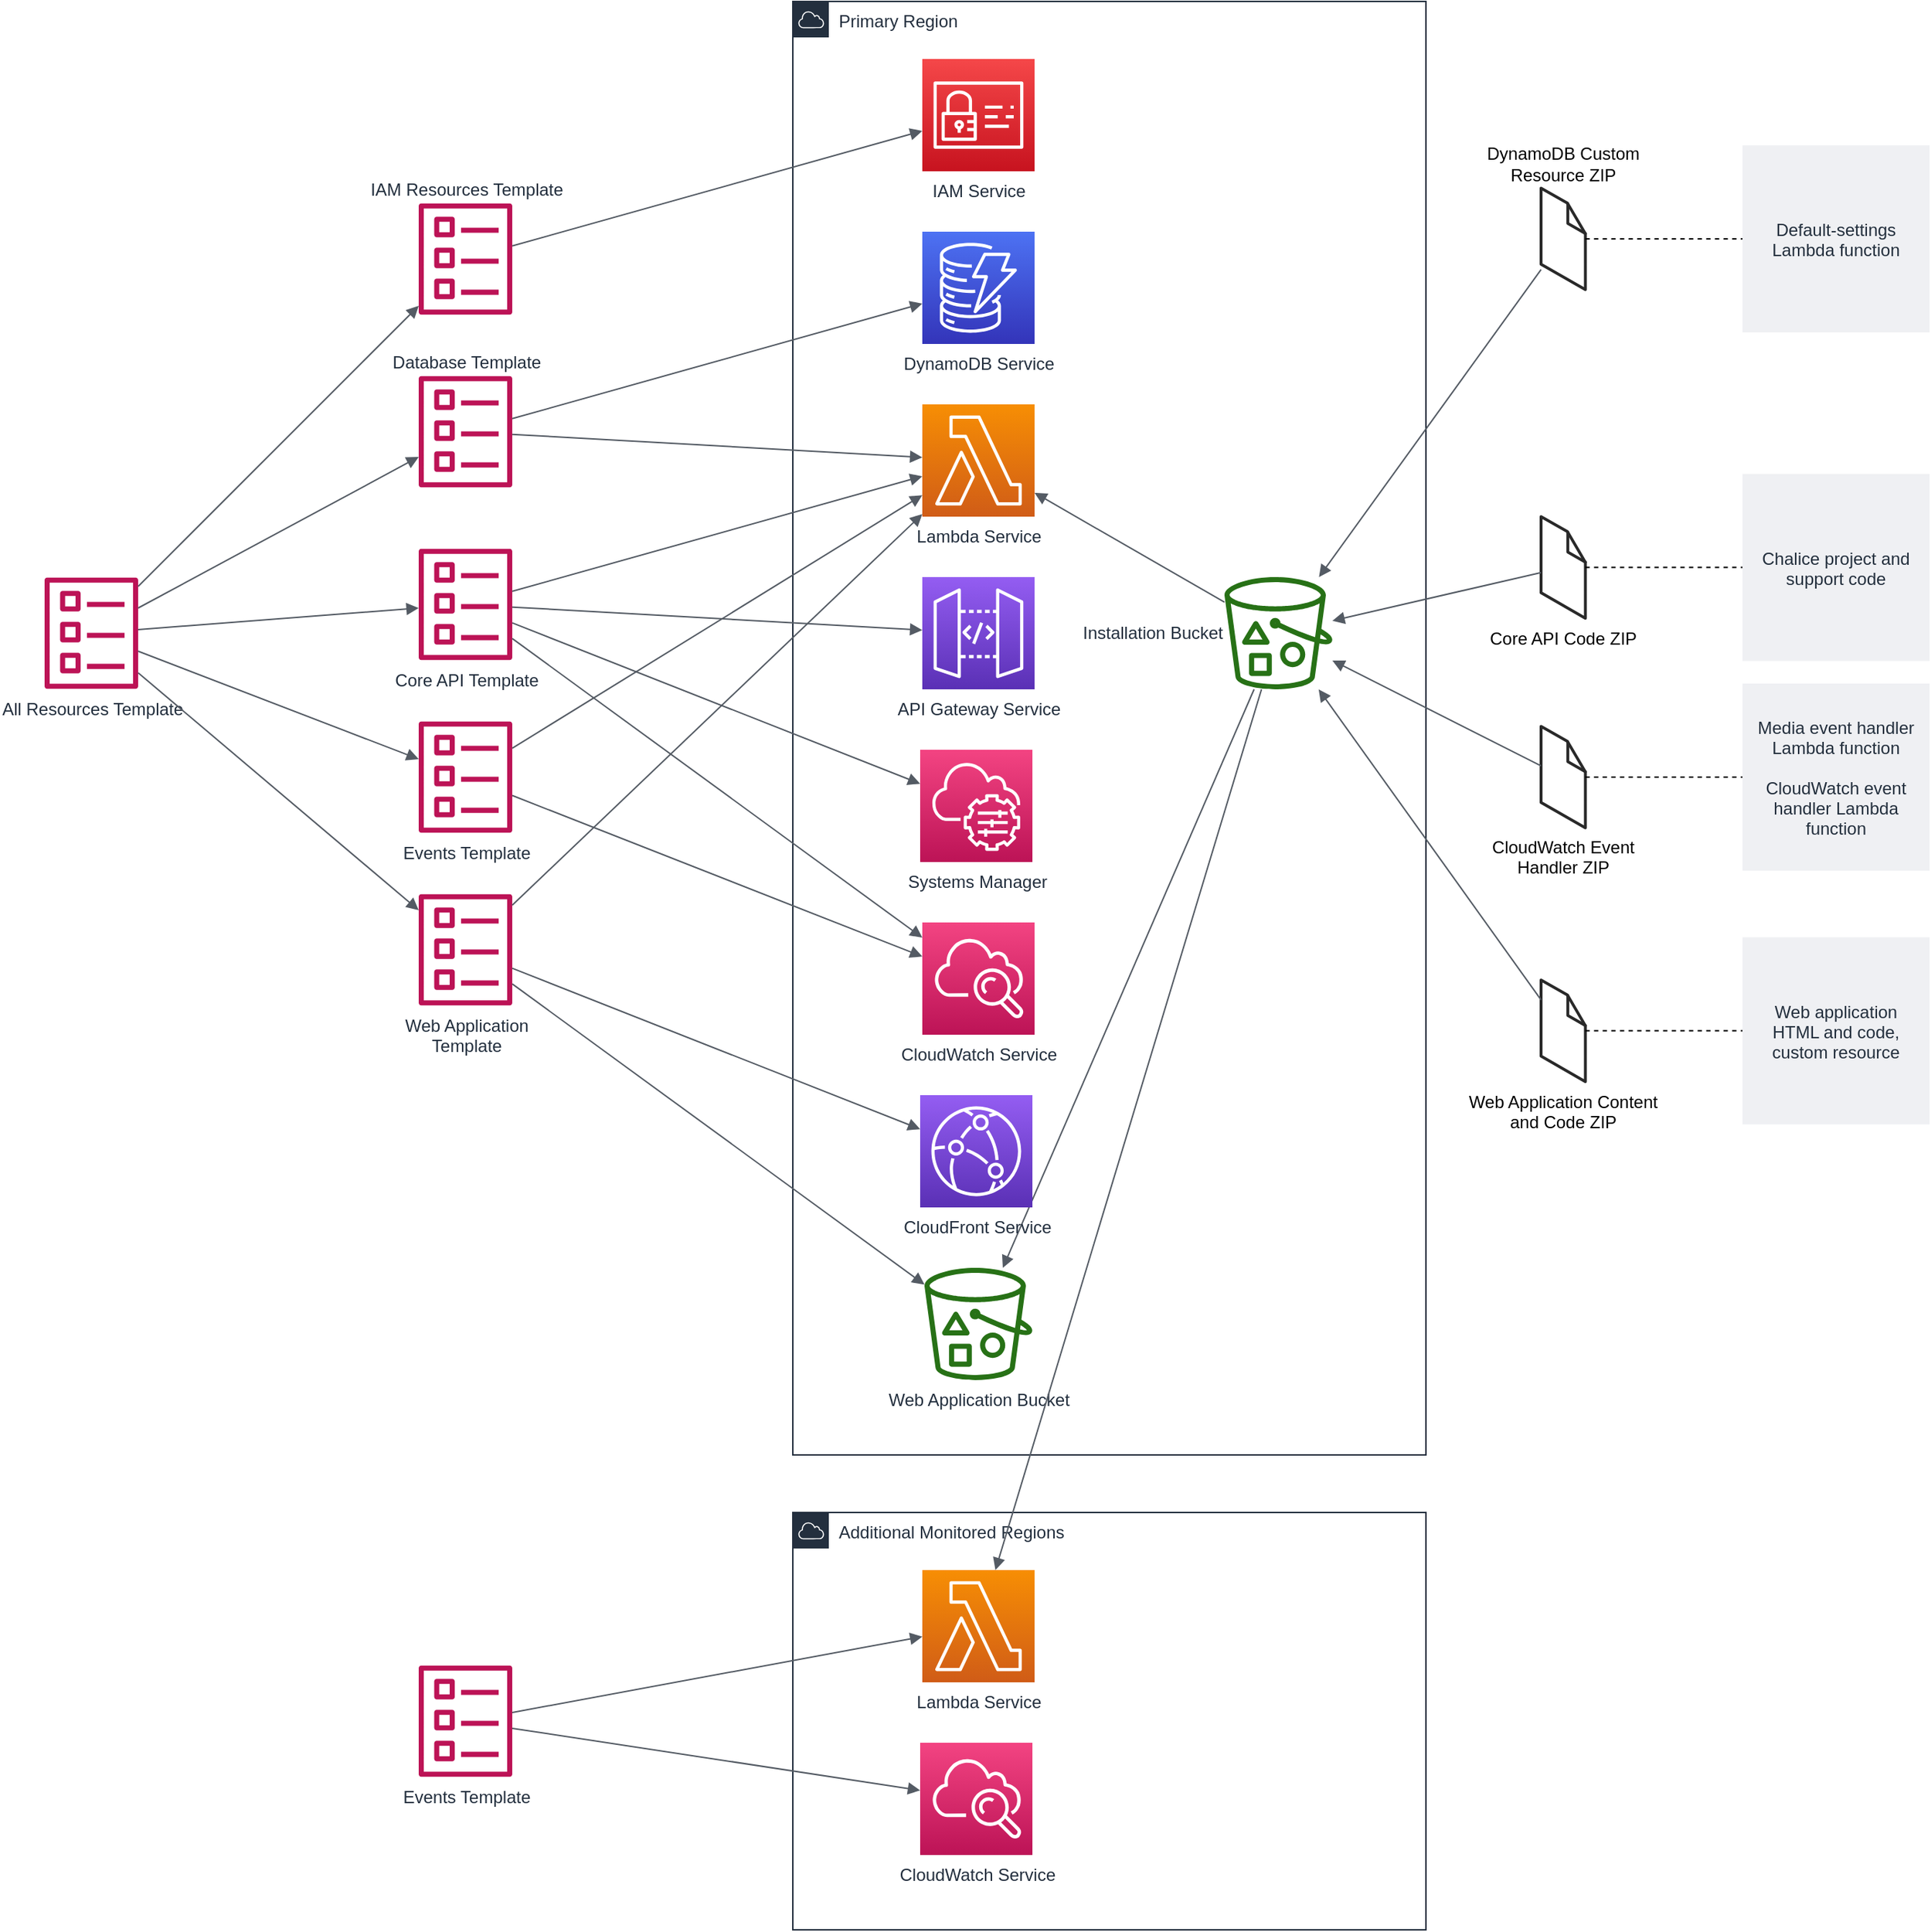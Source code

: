 <mxfile version="13.6.2" type="device"><diagram id="6mvJEmxEHPQ6-Gb03OOz" name="Page-1"><mxGraphModel dx="2778" dy="1862" grid="1" gridSize="10" guides="1" tooltips="1" connect="1" arrows="1" fold="1" page="1" pageScale="1" pageWidth="1100" pageHeight="850" math="0" shadow="0"><root><mxCell id="0"/><mxCell id="1" parent="0"/><mxCell id="UOUlC-tH0nMzo1ZU6_zE-5" value="Additional Monitored Regions" style="points=[[0,0],[0.25,0],[0.5,0],[0.75,0],[1,0],[1,0.25],[1,0.5],[1,0.75],[1,1],[0.75,1],[0.5,1],[0.25,1],[0,1],[0,0.75],[0,0.5],[0,0.25]];outlineConnect=0;gradientColor=none;html=1;whiteSpace=wrap;fontSize=12;fontStyle=0;shape=mxgraph.aws4.group;grIcon=mxgraph.aws4.group_aws_cloud;strokeColor=#232F3E;fillColor=none;verticalAlign=top;align=left;spacingLeft=30;fontColor=#232F3E;dashed=0;" vertex="1" parent="1"><mxGeometry x="-470" y="1020" width="440" height="290" as="geometry"/></mxCell><mxCell id="_yQZe_ZCthqxXc91QuTL-51" value="Primary Region" style="points=[[0,0],[0.25,0],[0.5,0],[0.75,0],[1,0],[1,0.25],[1,0.5],[1,0.75],[1,1],[0.75,1],[0.5,1],[0.25,1],[0,1],[0,0.75],[0,0.5],[0,0.25]];outlineConnect=0;gradientColor=none;html=1;whiteSpace=wrap;fontSize=12;fontStyle=0;shape=mxgraph.aws4.group;grIcon=mxgraph.aws4.group_aws_cloud;strokeColor=#232F3E;fillColor=none;verticalAlign=top;align=left;spacingLeft=30;fontColor=#232F3E;dashed=0;" parent="1" vertex="1"><mxGeometry x="-470" y="-30" width="440" height="1010" as="geometry"/></mxCell><mxCell id="_yQZe_ZCthqxXc91QuTL-17" value="Installation Bucket" style="outlineConnect=0;fontColor=#232F3E;gradientColor=none;fillColor=#277116;strokeColor=none;dashed=0;verticalLabelPosition=middle;verticalAlign=middle;align=right;html=1;fontSize=12;fontStyle=0;aspect=fixed;pointerEvents=1;shape=mxgraph.aws4.bucket_with_objects;labelPosition=left;" parent="1" vertex="1"><mxGeometry x="-170" y="370" width="75" height="78" as="geometry"/></mxCell><mxCell id="_yQZe_ZCthqxXc91QuTL-18" value="All Resources Template" style="outlineConnect=0;fontColor=#232F3E;gradientColor=none;fillColor=#BC1356;strokeColor=none;dashed=0;verticalLabelPosition=bottom;verticalAlign=top;align=center;html=1;fontSize=12;fontStyle=0;aspect=fixed;pointerEvents=1;shape=mxgraph.aws4.template;" parent="1" vertex="1"><mxGeometry x="-990" y="370" width="65" height="78" as="geometry"/></mxCell><mxCell id="_yQZe_ZCthqxXc91QuTL-19" value="IAM Resources Template" style="outlineConnect=0;fontColor=#232F3E;gradientColor=none;fillColor=#BC1356;strokeColor=none;dashed=0;verticalLabelPosition=top;verticalAlign=bottom;align=center;html=1;fontSize=12;fontStyle=0;aspect=fixed;pointerEvents=1;shape=mxgraph.aws4.template;labelPosition=center;" parent="1" vertex="1"><mxGeometry x="-730" y="110" width="65" height="78" as="geometry"/></mxCell><mxCell id="_yQZe_ZCthqxXc91QuTL-20" value="Database Template" style="outlineConnect=0;fontColor=#232F3E;gradientColor=none;fillColor=#BC1356;strokeColor=none;dashed=0;verticalLabelPosition=top;verticalAlign=bottom;align=center;html=1;fontSize=12;fontStyle=0;aspect=fixed;pointerEvents=1;shape=mxgraph.aws4.template;labelPosition=center;" parent="1" vertex="1"><mxGeometry x="-730" y="230" width="65" height="78" as="geometry"/></mxCell><mxCell id="_yQZe_ZCthqxXc91QuTL-21" value="Core API Template" style="outlineConnect=0;fontColor=#232F3E;gradientColor=none;fillColor=#BC1356;strokeColor=none;dashed=0;verticalLabelPosition=bottom;verticalAlign=top;align=center;html=1;fontSize=12;fontStyle=0;aspect=fixed;pointerEvents=1;shape=mxgraph.aws4.template;" parent="1" vertex="1"><mxGeometry x="-730" y="350" width="65" height="78" as="geometry"/></mxCell><mxCell id="_yQZe_ZCthqxXc91QuTL-22" value="Events Template" style="outlineConnect=0;fontColor=#232F3E;gradientColor=none;fillColor=#BC1356;strokeColor=none;dashed=0;verticalLabelPosition=bottom;verticalAlign=top;align=center;html=1;fontSize=12;fontStyle=0;aspect=fixed;pointerEvents=1;shape=mxgraph.aws4.template;" parent="1" vertex="1"><mxGeometry x="-730" y="470" width="65" height="78" as="geometry"/></mxCell><mxCell id="_yQZe_ZCthqxXc91QuTL-23" value="Web Application&lt;br&gt;Template" style="outlineConnect=0;fontColor=#232F3E;gradientColor=none;fillColor=#BC1356;strokeColor=none;dashed=0;verticalLabelPosition=bottom;verticalAlign=top;align=center;html=1;fontSize=12;fontStyle=0;aspect=fixed;pointerEvents=1;shape=mxgraph.aws4.template;" parent="1" vertex="1"><mxGeometry x="-730" y="590" width="65" height="78" as="geometry"/></mxCell><mxCell id="_yQZe_ZCthqxXc91QuTL-24" value="" style="html=1;endArrow=block;elbow=vertical;startArrow=none;endFill=1;strokeColor=#545B64;rounded=0;" parent="1" source="_yQZe_ZCthqxXc91QuTL-18" target="_yQZe_ZCthqxXc91QuTL-19" edge="1"><mxGeometry width="100" relative="1" as="geometry"><mxPoint x="-565" y="480" as="sourcePoint"/><mxPoint x="-465" y="480" as="targetPoint"/></mxGeometry></mxCell><mxCell id="_yQZe_ZCthqxXc91QuTL-25" value="" style="html=1;endArrow=block;elbow=vertical;startArrow=none;endFill=1;strokeColor=#545B64;rounded=0;" parent="1" source="_yQZe_ZCthqxXc91QuTL-18" target="_yQZe_ZCthqxXc91QuTL-20" edge="1"><mxGeometry width="100" relative="1" as="geometry"><mxPoint x="-565" y="480" as="sourcePoint"/><mxPoint x="-465" y="480" as="targetPoint"/></mxGeometry></mxCell><mxCell id="_yQZe_ZCthqxXc91QuTL-26" value="" style="html=1;endArrow=block;elbow=vertical;startArrow=none;endFill=1;strokeColor=#545B64;rounded=0;" parent="1" source="_yQZe_ZCthqxXc91QuTL-18" target="_yQZe_ZCthqxXc91QuTL-21" edge="1"><mxGeometry width="100" relative="1" as="geometry"><mxPoint x="-565" y="480" as="sourcePoint"/><mxPoint x="-465" y="480" as="targetPoint"/></mxGeometry></mxCell><mxCell id="_yQZe_ZCthqxXc91QuTL-27" value="" style="html=1;endArrow=block;elbow=vertical;startArrow=none;endFill=1;strokeColor=#545B64;rounded=0;" parent="1" source="_yQZe_ZCthqxXc91QuTL-18" target="_yQZe_ZCthqxXc91QuTL-22" edge="1"><mxGeometry width="100" relative="1" as="geometry"><mxPoint x="-565" y="480" as="sourcePoint"/><mxPoint x="-465" y="480" as="targetPoint"/></mxGeometry></mxCell><mxCell id="_yQZe_ZCthqxXc91QuTL-28" value="" style="html=1;endArrow=block;elbow=vertical;startArrow=none;endFill=1;strokeColor=#545B64;rounded=0;" parent="1" source="_yQZe_ZCthqxXc91QuTL-18" target="_yQZe_ZCthqxXc91QuTL-23" edge="1"><mxGeometry width="100" relative="1" as="geometry"><mxPoint x="-565" y="480" as="sourcePoint"/><mxPoint x="-735" y="669" as="targetPoint"/></mxGeometry></mxCell><mxCell id="_yQZe_ZCthqxXc91QuTL-29" value="DynamoDB Custom&lt;br&gt;Resource ZIP" style="verticalLabelPosition=top;html=1;verticalAlign=bottom;strokeWidth=1;align=center;outlineConnect=0;dashed=0;outlineConnect=0;shape=mxgraph.aws3d.file;aspect=fixed;strokeColor=#292929;labelPosition=center;" parent="1" vertex="1"><mxGeometry x="50.0" y="99.7" width="30.8" height="70.6" as="geometry"/></mxCell><mxCell id="_yQZe_ZCthqxXc91QuTL-30" value="CloudWatch Event&lt;br&gt;Handler ZIP" style="verticalLabelPosition=bottom;html=1;verticalAlign=top;strokeWidth=1;align=center;outlineConnect=0;dashed=0;outlineConnect=0;shape=mxgraph.aws3d.file;aspect=fixed;strokeColor=#292929;" parent="1" vertex="1"><mxGeometry x="50.0" y="473.7" width="30.8" height="70.6" as="geometry"/></mxCell><mxCell id="_yQZe_ZCthqxXc91QuTL-31" value="Core API Code ZIP" style="verticalLabelPosition=bottom;html=1;verticalAlign=top;strokeWidth=1;align=center;outlineConnect=0;dashed=0;outlineConnect=0;shape=mxgraph.aws3d.file;aspect=fixed;strokeColor=#292929;" parent="1" vertex="1"><mxGeometry x="50.0" y="328.0" width="30.8" height="70.6" as="geometry"/></mxCell><mxCell id="_yQZe_ZCthqxXc91QuTL-32" value="Web Application Content&lt;br&gt;and Code ZIP" style="verticalLabelPosition=bottom;html=1;verticalAlign=top;strokeWidth=1;align=center;outlineConnect=0;dashed=0;outlineConnect=0;shape=mxgraph.aws3d.file;aspect=fixed;strokeColor=#292929;" parent="1" vertex="1"><mxGeometry x="50.0" y="650" width="30.8" height="70.6" as="geometry"/></mxCell><mxCell id="_yQZe_ZCthqxXc91QuTL-34" value="" style="html=1;endArrow=block;elbow=vertical;startArrow=none;endFill=1;strokeColor=#545B64;rounded=0;jumpStyle=none;" parent="1" source="_yQZe_ZCthqxXc91QuTL-29" target="_yQZe_ZCthqxXc91QuTL-17" edge="1"><mxGeometry width="100" relative="1" as="geometry"><mxPoint x="-112" y="172" as="sourcePoint"/><mxPoint x="-12" y="172" as="targetPoint"/></mxGeometry></mxCell><mxCell id="_yQZe_ZCthqxXc91QuTL-35" value="" style="html=1;endArrow=block;elbow=vertical;startArrow=none;endFill=1;strokeColor=#545B64;rounded=0;jumpStyle=none;" parent="1" source="_yQZe_ZCthqxXc91QuTL-31" target="_yQZe_ZCthqxXc91QuTL-17" edge="1"><mxGeometry width="100" relative="1" as="geometry"><mxPoint x="-13.8" y="60.0" as="sourcePoint"/><mxPoint x="203.8" y="169.475" as="targetPoint"/></mxGeometry></mxCell><mxCell id="_yQZe_ZCthqxXc91QuTL-37" value="" style="html=1;endArrow=block;elbow=vertical;startArrow=none;endFill=1;strokeColor=#545B64;rounded=0;" parent="1" source="_yQZe_ZCthqxXc91QuTL-30" target="_yQZe_ZCthqxXc91QuTL-17" edge="1"><mxGeometry width="100" relative="1" as="geometry"><mxPoint x="-112" y="172" as="sourcePoint"/><mxPoint x="-12" y="172" as="targetPoint"/></mxGeometry></mxCell><mxCell id="_yQZe_ZCthqxXc91QuTL-38" value="" style="html=1;endArrow=block;elbow=vertical;startArrow=none;endFill=1;strokeColor=#545B64;rounded=0;" parent="1" source="_yQZe_ZCthqxXc91QuTL-32" target="_yQZe_ZCthqxXc91QuTL-17" edge="1"><mxGeometry width="100" relative="1" as="geometry"><mxPoint x="-112" y="172" as="sourcePoint"/><mxPoint x="-12" y="172" as="targetPoint"/></mxGeometry></mxCell><mxCell id="_yQZe_ZCthqxXc91QuTL-39" value="" style="html=1;endArrow=block;elbow=vertical;startArrow=none;endFill=1;strokeColor=#545B64;rounded=0;" parent="1" source="_yQZe_ZCthqxXc91QuTL-19" target="_yQZe_ZCthqxXc91QuTL-7" edge="1"><mxGeometry width="100" relative="1" as="geometry"><mxPoint x="-530" y="310" as="sourcePoint"/><mxPoint x="-430" y="310" as="targetPoint"/></mxGeometry></mxCell><mxCell id="_yQZe_ZCthqxXc91QuTL-40" value="" style="html=1;endArrow=block;elbow=vertical;startArrow=none;endFill=1;strokeColor=#545B64;rounded=0;" parent="1" source="_yQZe_ZCthqxXc91QuTL-20" target="_yQZe_ZCthqxXc91QuTL-6" edge="1"><mxGeometry width="100" relative="1" as="geometry"><mxPoint x="-530" y="310" as="sourcePoint"/><mxPoint x="-430" y="310" as="targetPoint"/></mxGeometry></mxCell><mxCell id="_yQZe_ZCthqxXc91QuTL-41" value="" style="html=1;endArrow=block;elbow=vertical;startArrow=none;endFill=1;strokeColor=#545B64;rounded=0;" parent="1" source="_yQZe_ZCthqxXc91QuTL-20" target="_yQZe_ZCthqxXc91QuTL-9" edge="1"><mxGeometry width="100" relative="1" as="geometry"><mxPoint x="-530" y="310" as="sourcePoint"/><mxPoint x="-430" y="310" as="targetPoint"/></mxGeometry></mxCell><mxCell id="_yQZe_ZCthqxXc91QuTL-42" value="" style="html=1;endArrow=block;elbow=vertical;startArrow=none;endFill=1;strokeColor=#545B64;rounded=0;" parent="1" source="_yQZe_ZCthqxXc91QuTL-21" target="_yQZe_ZCthqxXc91QuTL-9" edge="1"><mxGeometry width="100" relative="1" as="geometry"><mxPoint x="-530" y="310" as="sourcePoint"/><mxPoint x="-430" y="310" as="targetPoint"/></mxGeometry></mxCell><mxCell id="_yQZe_ZCthqxXc91QuTL-43" value="" style="html=1;endArrow=block;elbow=vertical;startArrow=none;endFill=1;strokeColor=#545B64;rounded=0;" parent="1" source="_yQZe_ZCthqxXc91QuTL-21" target="_yQZe_ZCthqxXc91QuTL-8" edge="1"><mxGeometry width="100" relative="1" as="geometry"><mxPoint x="-655.0" y="477.472" as="sourcePoint"/><mxPoint x="-360.0" y="372.834" as="targetPoint"/></mxGeometry></mxCell><mxCell id="_yQZe_ZCthqxXc91QuTL-44" value="" style="html=1;endArrow=block;elbow=vertical;startArrow=none;endFill=1;strokeColor=#545B64;rounded=0;" parent="1" source="_yQZe_ZCthqxXc91QuTL-21" target="_yQZe_ZCthqxXc91QuTL-10" edge="1"><mxGeometry width="100" relative="1" as="geometry"><mxPoint x="-620" y="750" as="sourcePoint"/><mxPoint x="-425.0" y="915" as="targetPoint"/></mxGeometry></mxCell><mxCell id="_yQZe_ZCthqxXc91QuTL-45" value="" style="html=1;endArrow=none;elbow=vertical;startArrow=block;startFill=1;strokeColor=#545B64;rounded=0;" parent="1" source="_yQZe_ZCthqxXc91QuTL-13" target="_yQZe_ZCthqxXc91QuTL-17" edge="1"><mxGeometry width="100" relative="1" as="geometry"><mxPoint x="270" y="122" as="sourcePoint"/><mxPoint x="310" y="22" as="targetPoint"/></mxGeometry></mxCell><mxCell id="_yQZe_ZCthqxXc91QuTL-50" value="" style="html=1;endArrow=none;elbow=vertical;startArrow=block;startFill=1;strokeColor=#545B64;rounded=0;" parent="1" source="_yQZe_ZCthqxXc91QuTL-9" target="_yQZe_ZCthqxXc91QuTL-17" edge="1"><mxGeometry width="100" relative="1" as="geometry"><mxPoint x="-293.5" y="758.183" as="sourcePoint"/><mxPoint x="280" y="439.817" as="targetPoint"/></mxGeometry></mxCell><mxCell id="_yQZe_ZCthqxXc91QuTL-6" value="DynamoDB Service" style="outlineConnect=0;fontColor=#232F3E;gradientColor=#4D72F3;gradientDirection=north;fillColor=#3334B9;strokeColor=#ffffff;dashed=0;verticalLabelPosition=bottom;verticalAlign=top;align=center;html=1;fontSize=12;fontStyle=0;aspect=fixed;shape=mxgraph.aws4.resourceIcon;resIcon=mxgraph.aws4.dynamodb;" parent="1" vertex="1"><mxGeometry x="-380" y="130" width="78" height="78" as="geometry"/></mxCell><mxCell id="_yQZe_ZCthqxXc91QuTL-7" value="IAM Service" style="outlineConnect=0;fontColor=#232F3E;gradientColor=#F54749;gradientDirection=north;fillColor=#C7131F;strokeColor=#ffffff;dashed=0;verticalLabelPosition=bottom;verticalAlign=top;align=center;html=1;fontSize=12;fontStyle=0;aspect=fixed;shape=mxgraph.aws4.resourceIcon;resIcon=mxgraph.aws4.identity_and_access_management;" parent="1" vertex="1"><mxGeometry x="-380" y="10" width="78" height="78" as="geometry"/></mxCell><mxCell id="_yQZe_ZCthqxXc91QuTL-8" value="API Gateway Service" style="outlineConnect=0;fontColor=#232F3E;gradientColor=#945DF2;gradientDirection=north;fillColor=#5A30B5;strokeColor=#ffffff;dashed=0;verticalLabelPosition=bottom;verticalAlign=top;align=center;html=1;fontSize=12;fontStyle=0;aspect=fixed;shape=mxgraph.aws4.resourceIcon;resIcon=mxgraph.aws4.api_gateway;" parent="1" vertex="1"><mxGeometry x="-380" y="370" width="78" height="78" as="geometry"/></mxCell><mxCell id="_yQZe_ZCthqxXc91QuTL-9" value="Lambda Service" style="outlineConnect=0;fontColor=#232F3E;gradientColor=#F78E04;gradientDirection=north;fillColor=#D05C17;strokeColor=#ffffff;dashed=0;verticalLabelPosition=bottom;verticalAlign=top;align=center;html=1;fontSize=12;fontStyle=0;aspect=fixed;shape=mxgraph.aws4.resourceIcon;resIcon=mxgraph.aws4.lambda;" parent="1" vertex="1"><mxGeometry x="-380" y="250" width="78" height="78" as="geometry"/></mxCell><mxCell id="_yQZe_ZCthqxXc91QuTL-10" value="CloudWatch Service" style="outlineConnect=0;fontColor=#232F3E;gradientColor=#F34482;gradientDirection=north;fillColor=#BC1356;strokeColor=#ffffff;dashed=0;verticalLabelPosition=bottom;verticalAlign=top;align=center;html=1;fontSize=12;fontStyle=0;aspect=fixed;shape=mxgraph.aws4.resourceIcon;resIcon=mxgraph.aws4.cloudwatch;" parent="1" vertex="1"><mxGeometry x="-380" y="610" width="78" height="78" as="geometry"/></mxCell><mxCell id="_yQZe_ZCthqxXc91QuTL-11" value="CloudFront Service" style="outlineConnect=0;fontColor=#232F3E;gradientColor=#945DF2;gradientDirection=north;fillColor=#5A30B5;strokeColor=#ffffff;dashed=0;verticalLabelPosition=bottom;verticalAlign=top;align=center;html=1;fontSize=12;fontStyle=0;aspect=fixed;shape=mxgraph.aws4.resourceIcon;resIcon=mxgraph.aws4.cloudfront;" parent="1" vertex="1"><mxGeometry x="-381.5" y="730" width="78" height="78" as="geometry"/></mxCell><mxCell id="_yQZe_ZCthqxXc91QuTL-13" value="Web Application Bucket" style="outlineConnect=0;fontColor=#232F3E;gradientColor=none;fillColor=#277116;strokeColor=none;dashed=0;verticalLabelPosition=bottom;verticalAlign=top;align=center;html=1;fontSize=12;fontStyle=0;aspect=fixed;pointerEvents=1;shape=mxgraph.aws4.bucket_with_objects;" parent="1" vertex="1"><mxGeometry x="-378.5" y="850" width="75" height="78" as="geometry"/></mxCell><mxCell id="_yQZe_ZCthqxXc91QuTL-52" value="Default-settings&#10;Lambda function" style="fillColor=#EFF0F3;strokeColor=none;dashed=0;verticalAlign=middle;fontStyle=0;fontColor=#232F3D;" parent="1" vertex="1"><mxGeometry x="190" y="70" width="130" height="130" as="geometry"/></mxCell><mxCell id="_yQZe_ZCthqxXc91QuTL-53" value="" style="endArrow=none;dashed=1;html=1;entryX=0;entryY=0.5;entryDx=0;entryDy=0;" parent="1" source="_yQZe_ZCthqxXc91QuTL-29" target="_yQZe_ZCthqxXc91QuTL-52" edge="1"><mxGeometry width="50" height="50" relative="1" as="geometry"><mxPoint x="-320" y="460" as="sourcePoint"/><mxPoint x="-270" y="410" as="targetPoint"/></mxGeometry></mxCell><mxCell id="_yQZe_ZCthqxXc91QuTL-55" value="Chalice project and&#10;support code" style="fillColor=#EFF0F3;strokeColor=none;dashed=0;verticalAlign=middle;fontStyle=0;fontColor=#232F3D;" parent="1" vertex="1"><mxGeometry x="190" y="298.3" width="130" height="130" as="geometry"/></mxCell><mxCell id="_yQZe_ZCthqxXc91QuTL-56" value="" style="endArrow=none;dashed=1;html=1;" parent="1" source="_yQZe_ZCthqxXc91QuTL-31" target="_yQZe_ZCthqxXc91QuTL-55" edge="1"><mxGeometry width="50" height="50" relative="1" as="geometry"><mxPoint x="90.8" y="145" as="sourcePoint"/><mxPoint x="200" y="145" as="targetPoint"/></mxGeometry></mxCell><mxCell id="_yQZe_ZCthqxXc91QuTL-57" value="Media event handler&#10;Lambda function&#10;&#10;CloudWatch event&#10;handler Lambda&#10;function" style="fillColor=#EFF0F3;strokeColor=none;dashed=0;verticalAlign=middle;fontStyle=0;fontColor=#232F3D;" parent="1" vertex="1"><mxGeometry x="190" y="444" width="130" height="130" as="geometry"/></mxCell><mxCell id="_yQZe_ZCthqxXc91QuTL-58" value="" style="endArrow=none;dashed=1;html=1;entryX=0;entryY=0.5;entryDx=0;entryDy=0;" parent="1" source="_yQZe_ZCthqxXc91QuTL-30" target="_yQZe_ZCthqxXc91QuTL-57" edge="1"><mxGeometry width="50" height="50" relative="1" as="geometry"><mxPoint x="100.8" y="373.3" as="sourcePoint"/><mxPoint x="200" y="373.3" as="targetPoint"/></mxGeometry></mxCell><mxCell id="_yQZe_ZCthqxXc91QuTL-59" value="Web application&#10;HTML and code,&#10;custom resource" style="fillColor=#EFF0F3;strokeColor=none;dashed=0;verticalAlign=middle;fontStyle=0;fontColor=#232F3D;" parent="1" vertex="1"><mxGeometry x="190" y="620.3" width="130" height="130" as="geometry"/></mxCell><mxCell id="_yQZe_ZCthqxXc91QuTL-60" value="" style="endArrow=none;dashed=1;html=1;entryX=0;entryY=0.5;entryDx=0;entryDy=0;" parent="1" source="_yQZe_ZCthqxXc91QuTL-32" target="_yQZe_ZCthqxXc91QuTL-59" edge="1"><mxGeometry width="50" height="50" relative="1" as="geometry"><mxPoint x="100.8" y="519" as="sourcePoint"/><mxPoint x="200" y="519" as="targetPoint"/></mxGeometry></mxCell><mxCell id="UOUlC-tH0nMzo1ZU6_zE-1" value="" style="html=1;endArrow=block;elbow=vertical;startArrow=none;endFill=1;strokeColor=#545B64;rounded=0;" edge="1" parent="1" source="_yQZe_ZCthqxXc91QuTL-22" target="_yQZe_ZCthqxXc91QuTL-9"><mxGeometry width="100" relative="1" as="geometry"><mxPoint x="-655" y="411.763" as="sourcePoint"/><mxPoint x="-370" y="523.684" as="targetPoint"/></mxGeometry></mxCell><mxCell id="UOUlC-tH0nMzo1ZU6_zE-2" value="" style="html=1;endArrow=block;elbow=vertical;startArrow=none;endFill=1;strokeColor=#545B64;rounded=0;" edge="1" parent="1" source="_yQZe_ZCthqxXc91QuTL-22" target="_yQZe_ZCthqxXc91QuTL-10"><mxGeometry width="100" relative="1" as="geometry"><mxPoint x="-655" y="498.944" as="sourcePoint"/><mxPoint x="-370" y="323.067" as="targetPoint"/></mxGeometry></mxCell><mxCell id="UOUlC-tH0nMzo1ZU6_zE-3" value="Lambda Service" style="outlineConnect=0;fontColor=#232F3E;gradientColor=#F78E04;gradientDirection=north;fillColor=#D05C17;strokeColor=#ffffff;dashed=0;verticalLabelPosition=bottom;verticalAlign=top;align=center;html=1;fontSize=12;fontStyle=0;aspect=fixed;shape=mxgraph.aws4.resourceIcon;resIcon=mxgraph.aws4.lambda;" vertex="1" parent="1"><mxGeometry x="-380" y="1060" width="78" height="78" as="geometry"/></mxCell><mxCell id="UOUlC-tH0nMzo1ZU6_zE-4" value="CloudWatch Service" style="outlineConnect=0;fontColor=#232F3E;gradientColor=#F34482;gradientDirection=north;fillColor=#BC1356;strokeColor=#ffffff;dashed=0;verticalLabelPosition=bottom;verticalAlign=top;align=center;html=1;fontSize=12;fontStyle=0;aspect=fixed;shape=mxgraph.aws4.resourceIcon;resIcon=mxgraph.aws4.cloudwatch;" vertex="1" parent="1"><mxGeometry x="-381.5" y="1180" width="78" height="78" as="geometry"/></mxCell><mxCell id="UOUlC-tH0nMzo1ZU6_zE-6" value="Events Template" style="outlineConnect=0;fontColor=#232F3E;gradientColor=none;fillColor=#BC1356;strokeColor=none;dashed=0;verticalLabelPosition=bottom;verticalAlign=top;align=center;html=1;fontSize=12;fontStyle=0;aspect=fixed;pointerEvents=1;shape=mxgraph.aws4.template;" vertex="1" parent="1"><mxGeometry x="-730" y="1126" width="65" height="78" as="geometry"/></mxCell><mxCell id="UOUlC-tH0nMzo1ZU6_zE-7" value="" style="html=1;endArrow=block;elbow=vertical;startArrow=none;endFill=1;strokeColor=#545B64;rounded=0;" edge="1" parent="1" source="UOUlC-tH0nMzo1ZU6_zE-6" target="UOUlC-tH0nMzo1ZU6_zE-3"><mxGeometry width="100" relative="1" as="geometry"><mxPoint x="-870" y="1178" as="sourcePoint"/><mxPoint x="-675" y="1343" as="targetPoint"/></mxGeometry></mxCell><mxCell id="UOUlC-tH0nMzo1ZU6_zE-8" value="" style="html=1;endArrow=block;elbow=vertical;startArrow=none;endFill=1;strokeColor=#545B64;rounded=0;" edge="1" parent="1" source="UOUlC-tH0nMzo1ZU6_zE-6" target="UOUlC-tH0nMzo1ZU6_zE-4"><mxGeometry width="100" relative="1" as="geometry"><mxPoint x="-655" y="1121.735" as="sourcePoint"/><mxPoint x="-370" y="1145.718" as="targetPoint"/></mxGeometry></mxCell><mxCell id="UOUlC-tH0nMzo1ZU6_zE-9" value="" style="html=1;endArrow=block;elbow=vertical;startArrow=none;endFill=1;strokeColor=#545B64;rounded=0;" edge="1" parent="1" source="_yQZe_ZCthqxXc91QuTL-23" target="_yQZe_ZCthqxXc91QuTL-11"><mxGeometry width="100" relative="1" as="geometry"><mxPoint x="-655" y="1041.735" as="sourcePoint"/><mxPoint x="-370" y="1065.718" as="targetPoint"/></mxGeometry></mxCell><mxCell id="UOUlC-tH0nMzo1ZU6_zE-10" value="" style="html=1;endArrow=block;elbow=vertical;startArrow=none;endFill=1;strokeColor=#545B64;rounded=0;" edge="1" parent="1" source="_yQZe_ZCthqxXc91QuTL-23" target="_yQZe_ZCthqxXc91QuTL-13"><mxGeometry width="100" relative="1" as="geometry"><mxPoint x="-655" y="640.823" as="sourcePoint"/><mxPoint x="-370" y="656.812" as="targetPoint"/></mxGeometry></mxCell><mxCell id="UOUlC-tH0nMzo1ZU6_zE-11" value="" style="html=1;endArrow=block;elbow=vertical;startArrow=none;endFill=1;strokeColor=#545B64;rounded=0;" edge="1" parent="1" source="_yQZe_ZCthqxXc91QuTL-23" target="_yQZe_ZCthqxXc91QuTL-9"><mxGeometry width="100" relative="1" as="geometry"><mxPoint x="-655" y="640.823" as="sourcePoint"/><mxPoint x="-370" y="656.812" as="targetPoint"/></mxGeometry></mxCell><mxCell id="UOUlC-tH0nMzo1ZU6_zE-12" value="" style="html=1;endArrow=none;elbow=vertical;startArrow=block;startFill=1;strokeColor=#545B64;rounded=0;" edge="1" parent="1" source="UOUlC-tH0nMzo1ZU6_zE-3" target="_yQZe_ZCthqxXc91QuTL-17"><mxGeometry width="100" relative="1" as="geometry"><mxPoint x="-308.456" y="740.075" as="sourcePoint"/><mxPoint x="-145.044" y="457.925" as="targetPoint"/></mxGeometry></mxCell><mxCell id="UOUlC-tH0nMzo1ZU6_zE-13" value="Systems Manager" style="outlineConnect=0;fontColor=#232F3E;gradientColor=#F34482;gradientDirection=north;fillColor=#BC1356;strokeColor=#ffffff;dashed=0;verticalLabelPosition=bottom;verticalAlign=top;align=center;html=1;fontSize=12;fontStyle=0;aspect=fixed;shape=mxgraph.aws4.resourceIcon;resIcon=mxgraph.aws4.systems_manager;" vertex="1" parent="1"><mxGeometry x="-381.5" y="490" width="78" height="78" as="geometry"/></mxCell><mxCell id="UOUlC-tH0nMzo1ZU6_zE-14" value="" style="html=1;endArrow=block;elbow=vertical;startArrow=none;endFill=1;strokeColor=#545B64;rounded=0;" edge="1" parent="1" source="_yQZe_ZCthqxXc91QuTL-21" target="UOUlC-tH0nMzo1ZU6_zE-13"><mxGeometry width="100" relative="1" as="geometry"><mxPoint x="-655" y="423.614" as="sourcePoint"/><mxPoint x="-370" y="639.463" as="targetPoint"/></mxGeometry></mxCell></root></mxGraphModel></diagram></mxfile>
